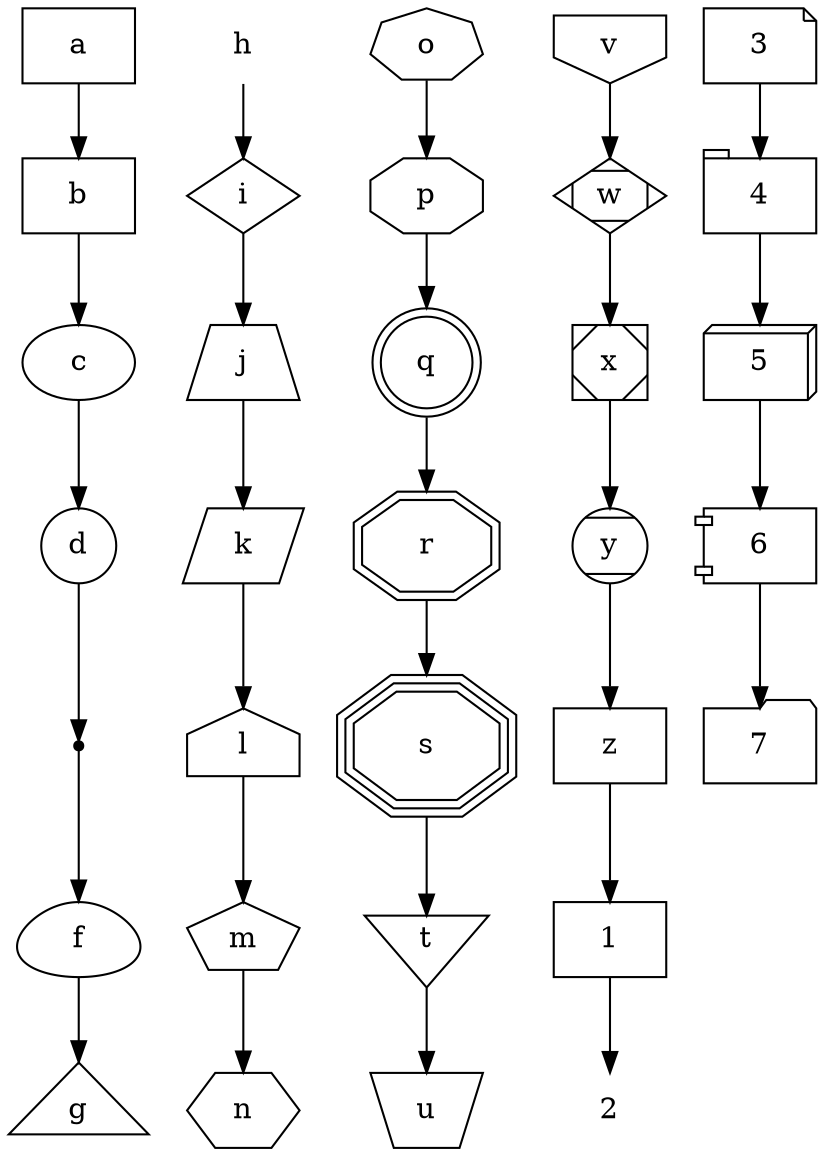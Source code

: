 digraph G {
	node [label="\N"];
	graph [bb="0,0,360,500"];
	a [shape=box, pos="28,482", width="0.75", height="0.50"];
	b [shape=polygon, pos="28,410", width="0.75", height="0.50"];
	c [shape=ellipse, pos="28,334", width="0.75", height="0.50"];
	d [shape=circle, pos="28,254", width="0.50", height="0.50"];
	e [shape=point, pos="28,170", width="0.06", height="0.06"];
	f [shape=egg, pos="28,90", width="0.78", height="0.50"];
	g [shape=triangle, pos="28,18", width="0.75", height="0.50"];
	h [shape=plaintext, pos="101,482", width="0.75", height="0.50"];
	i [shape=diamond, pos="101,410", width="0.75", height="0.50"];
	j [shape=trapezium, pos="101,334", width="0.75", height="0.50"];
	k [shape=parallelogram, pos="101,254", width="0.78", height="0.50"];
	l [shape=house, pos="101,170", width="0.75", height="0.50"];
	m [shape=pentagon, pos="101,90", width="0.75", height="0.50"];
	n [shape=hexagon, pos="101,18", width="0.75", height="0.50"];
	o [shape=septagon, pos="181,482", width="0.75", height="0.50"];
	p [shape=octagon, pos="181,410", width="0.75", height="0.50"];
	q [shape=doublecircle, pos="181,334", width="0.61", height="0.61"];
	r [shape=doubleoctagon, pos="181,254", width="0.86", height="0.61"];
	s [shape=tripleoctagon, pos="181,170", width="0.97", height="0.72"];
	t [shape=invtriangle, pos="181,90", width="0.75", height="0.50"];
	u [shape=invtrapezium, pos="181,18", width="0.75", height="0.50"];
	v [shape=invhouse, pos="261,482", width="0.75", height="0.50"];
	w [shape=Mdiamond, pos="261,410", width="0.75", height="0.50"];
	x [shape=Msquare, pos="261,334", width="0.50", height="0.50"];
	y [shape=Mcircle, pos="261,254", width="0.50", height="0.50"];
	z [shape=rect, pos="261,170", width="0.75", height="0.50"];
	1 [shape=rectangle, pos="261,90", width="0.75", height="0.50"];
	2 [shape=none, pos="261,18", width="0.75", height="0.50"];
	3 [shape=note, pos="333,482", width="0.75", height="0.50"];
	4 [shape=tab, pos="333,410", width="0.75", height="0.50"];
	5 [shape=box3d, pos="333,334", width="0.75", height="0.50"];
	6 [shape=component, pos="333,254", width="0.75", height="0.50"];
	7 [shape=folder, pos="333,170", width="0.75", height="0.50"];
	a -> b [pos="e,28,428 28,464 28,456 28,447 28,438"];
	b -> c [pos="e,28,352 28,392 28,383 28,372 28,362"];
	c -> d [pos="e,28,272 28,316 28,306 28,293 28,282"];
	d -> e [pos="e,28,172 28,236 28,220 28,196 28,182"];
	e -> f [pos="e,28,108 28,168 28,161 28,138 28,118"];
	f -> g [pos="e,28,36 28,72 28,64 28,55 28,46"];
	h -> i [pos="e,101,428 101,464 101,456 101,447 101,438"];
	i -> j [pos="e,101,352 101,392 101,383 101,372 101,362"];
	j -> k [pos="e,101,272 101,316 101,306 101,293 101,282"];
	k -> l [pos="e,101,188 101,236 101,225 101,211 101,198"];
	l -> m [pos="e,101,108 101,155 101,145 101,131 101,118"];
	m -> n [pos="e,101,36 101,75 101,67 101,56 101,46"];
	o -> p [pos="e,181,428 181,466 181,457 181,448 181,438"];
	p -> q [pos="e,181,356 181,392 181,384 181,375 181,366"];
	q -> r [pos="e,181,276 181,312 181,304 181,295 181,286"];
	r -> s [pos="e,181,196 181,232 181,224 181,215 181,206"];
	s -> t [pos="e,181,99 181,144 181,132 181,119 181,109"];
	t -> u [pos="e,181,36 181,72 181,64 181,55 181,46"];
	v -> w [pos="e,261,428 261,464 261,456 261,447 261,438"];
	w -> x [pos="e,261,352 261,392 261,383 261,372 261,362"];
	x -> y [pos="e,261,272 261,316 261,306 261,293 261,282"];
	y -> z [pos="e,261,188 261,236 261,225 261,211 261,198"];
	z -> 1 [pos="e,261,108 261,152 261,142 261,129 261,118"];
	1 -> 2 [pos="e,261,36 261,72 261,64 261,55 261,46"];
	3 -> 4 [pos="e,333,428 333,464 333,456 333,447 333,438"];
	4 -> 5 [pos="e,333,352 333,392 333,383 333,372 333,362"];
	5 -> 6 [pos="e,333,272 333,316 333,306 333,293 333,282"];
	6 -> 7 [pos="e,333,188 333,236 333,225 333,211 333,198"];
}
